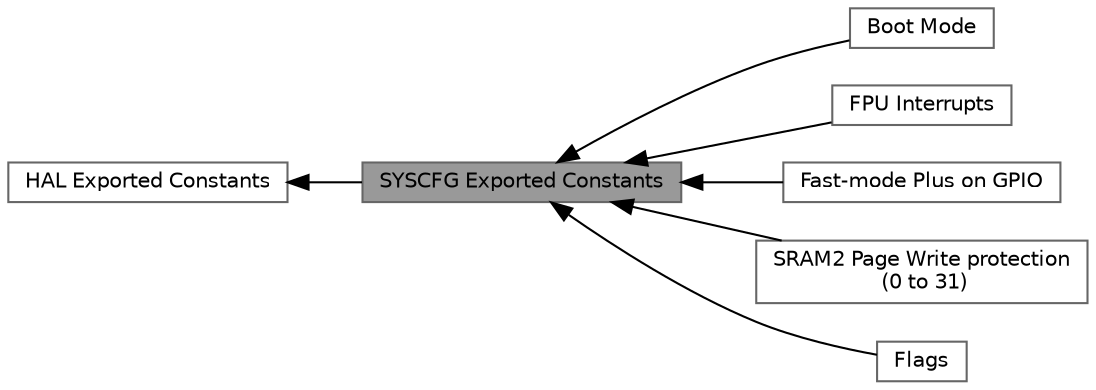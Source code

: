 digraph "SYSCFG Exported Constants"
{
 // LATEX_PDF_SIZE
  bgcolor="transparent";
  edge [fontname=Helvetica,fontsize=10,labelfontname=Helvetica,labelfontsize=10];
  node [fontname=Helvetica,fontsize=10,shape=box,height=0.2,width=0.4];
  rankdir=LR;
  Node2 [id="Node000002",label="HAL Exported Constants",height=0.2,width=0.4,color="grey40", fillcolor="white", style="filled",URL="$group___h_a_l___exported___constants.html",tooltip=" "];
  Node3 [id="Node000003",label="Boot Mode",height=0.2,width=0.4,color="grey40", fillcolor="white", style="filled",URL="$group___s_y_s_c_f_g___boot_mode.html",tooltip=" "];
  Node1 [id="Node000001",label="SYSCFG Exported Constants",height=0.2,width=0.4,color="gray40", fillcolor="grey60", style="filled", fontcolor="black",tooltip=" "];
  Node4 [id="Node000004",label="FPU Interrupts",height=0.2,width=0.4,color="grey40", fillcolor="white", style="filled",URL="$group___s_y_s_c_f_g___f_p_u___interrupts.html",tooltip=" "];
  Node7 [id="Node000007",label="Fast-mode Plus on GPIO",height=0.2,width=0.4,color="grey40", fillcolor="white", style="filled",URL="$group___s_y_s_c_f_g___fast_mode_plus___g_p_i_o.html",tooltip=" "];
  Node5 [id="Node000005",label="SRAM2 Page Write protection\l (0 to 31)",height=0.2,width=0.4,color="grey40", fillcolor="white", style="filled",URL="$group___s_y_s_c_f_g___s_r_a_m2_w_r_p.html",tooltip=" "];
  Node6 [id="Node000006",label="Flags",height=0.2,width=0.4,color="grey40", fillcolor="white", style="filled",URL="$group___s_y_s_c_f_g__flags__definition.html",tooltip=" "];
  Node2->Node1 [shape=plaintext, dir="back", style="solid"];
  Node1->Node3 [shape=plaintext, dir="back", style="solid"];
  Node1->Node4 [shape=plaintext, dir="back", style="solid"];
  Node1->Node5 [shape=plaintext, dir="back", style="solid"];
  Node1->Node6 [shape=plaintext, dir="back", style="solid"];
  Node1->Node7 [shape=plaintext, dir="back", style="solid"];
}
